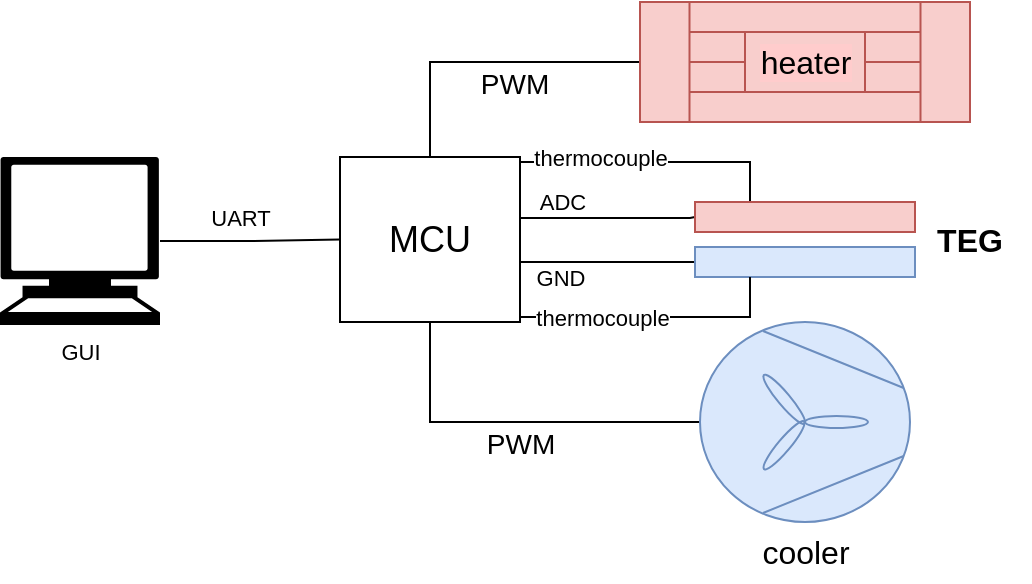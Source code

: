 <mxfile version="24.7.5">
  <diagram name="Page-1" id="c7558073-3199-34d8-9f00-42111426c3f3">
    <mxGraphModel dx="683" dy="398" grid="1" gridSize="10" guides="1" tooltips="1" connect="1" arrows="1" fold="1" page="1" pageScale="1" pageWidth="826" pageHeight="1169" background="none" math="0" shadow="0">
      <root>
        <mxCell id="0" />
        <mxCell id="1" parent="0" />
        <mxCell id="9HBcgen3dVJOL9bGBd_y-177" style="edgeStyle=orthogonalEdgeStyle;shape=connector;rounded=0;orthogonalLoop=1;jettySize=auto;html=1;exitX=1;exitY=0.75;exitDx=0;exitDy=0;entryX=0;entryY=0.5;entryDx=0;entryDy=0;strokeColor=default;align=center;verticalAlign=middle;fontFamily=Helvetica;fontSize=11;fontColor=default;labelBackgroundColor=default;endArrow=none;endFill=0;" edge="1" parent="1" source="9HBcgen3dVJOL9bGBd_y-156" target="9HBcgen3dVJOL9bGBd_y-161">
          <mxGeometry relative="1" as="geometry">
            <Array as="points">
              <mxPoint x="380" y="590" />
            </Array>
          </mxGeometry>
        </mxCell>
        <mxCell id="9HBcgen3dVJOL9bGBd_y-180" value="GND" style="edgeLabel;html=1;align=center;verticalAlign=middle;resizable=0;points=[];fontFamily=Helvetica;fontSize=11;fontColor=default;labelBackgroundColor=default;" vertex="1" connectable="0" parent="9HBcgen3dVJOL9bGBd_y-177">
          <mxGeometry x="-0.195" y="1" relative="1" as="geometry">
            <mxPoint x="-10" y="9" as="offset" />
          </mxGeometry>
        </mxCell>
        <mxCell id="9HBcgen3dVJOL9bGBd_y-178" style="edgeStyle=orthogonalEdgeStyle;shape=connector;rounded=0;orthogonalLoop=1;jettySize=auto;html=1;exitX=1;exitY=0.25;exitDx=0;exitDy=0;entryX=0;entryY=0.5;entryDx=0;entryDy=0;strokeColor=default;align=center;verticalAlign=middle;fontFamily=Helvetica;fontSize=11;fontColor=default;labelBackgroundColor=default;endArrow=none;endFill=0;" edge="1" parent="1" source="9HBcgen3dVJOL9bGBd_y-156" target="9HBcgen3dVJOL9bGBd_y-160">
          <mxGeometry relative="1" as="geometry">
            <Array as="points">
              <mxPoint x="380" y="568" />
              <mxPoint x="465" y="568" />
            </Array>
          </mxGeometry>
        </mxCell>
        <mxCell id="9HBcgen3dVJOL9bGBd_y-179" value="ADC" style="edgeLabel;html=1;align=center;verticalAlign=middle;resizable=0;points=[];fontFamily=Helvetica;fontSize=11;fontColor=default;labelBackgroundColor=default;" vertex="1" connectable="0" parent="9HBcgen3dVJOL9bGBd_y-178">
          <mxGeometry x="-0.05" y="1" relative="1" as="geometry">
            <mxPoint x="-16" y="-7" as="offset" />
          </mxGeometry>
        </mxCell>
        <mxCell id="9HBcgen3dVJOL9bGBd_y-156" value="&lt;font style=&quot;font-size: 18px;&quot;&gt;MCU&lt;/font&gt;" style="rounded=0;whiteSpace=wrap;html=1;labelBackgroundColor=default;fontSize=16;" vertex="1" parent="1">
          <mxGeometry x="290" y="537.5" width="90" height="82.5" as="geometry" />
        </mxCell>
        <mxCell id="9HBcgen3dVJOL9bGBd_y-157" style="edgeStyle=orthogonalEdgeStyle;shape=connector;rounded=0;orthogonalLoop=1;jettySize=auto;html=1;entryX=0.5;entryY=1;entryDx=0;entryDy=0;strokeColor=default;align=center;verticalAlign=middle;fontFamily=Helvetica;fontSize=16;fontColor=default;labelBackgroundColor=default;endArrow=none;endFill=0;" edge="1" parent="1" source="9HBcgen3dVJOL9bGBd_y-159" target="9HBcgen3dVJOL9bGBd_y-156">
          <mxGeometry relative="1" as="geometry" />
        </mxCell>
        <mxCell id="9HBcgen3dVJOL9bGBd_y-158" value="&lt;font style=&quot;font-size: 14px;&quot;&gt;PWM&lt;/font&gt;" style="edgeLabel;html=1;align=center;verticalAlign=middle;resizable=0;points=[];fontFamily=Helvetica;fontSize=16;fontColor=default;labelBackgroundColor=default;" vertex="1" connectable="0" parent="9HBcgen3dVJOL9bGBd_y-157">
          <mxGeometry x="0.029" y="-2" relative="1" as="geometry">
            <mxPoint x="5" y="12" as="offset" />
          </mxGeometry>
        </mxCell>
        <mxCell id="9HBcgen3dVJOL9bGBd_y-159" value="" style="verticalLabelPosition=bottom;outlineConnect=0;align=center;dashed=0;html=1;verticalAlign=top;shape=mxgraph.pid2misc.fan;fanType=common;fontSize=16;fillColor=#dae8fc;strokeColor=#6c8ebf;" vertex="1" parent="1">
          <mxGeometry x="470" y="620" width="105" height="100" as="geometry" />
        </mxCell>
        <mxCell id="9HBcgen3dVJOL9bGBd_y-194" style="edgeStyle=orthogonalEdgeStyle;shape=connector;rounded=0;orthogonalLoop=1;jettySize=auto;html=1;exitX=0.25;exitY=0;exitDx=0;exitDy=0;entryX=1;entryY=0;entryDx=0;entryDy=0;strokeColor=default;align=center;verticalAlign=middle;fontFamily=Helvetica;fontSize=11;fontColor=default;labelBackgroundColor=default;endArrow=none;endFill=0;" edge="1" parent="1" source="9HBcgen3dVJOL9bGBd_y-160" target="9HBcgen3dVJOL9bGBd_y-156">
          <mxGeometry relative="1" as="geometry" />
        </mxCell>
        <mxCell id="9HBcgen3dVJOL9bGBd_y-195" value="thermocouple" style="edgeLabel;html=1;align=center;verticalAlign=middle;resizable=0;points=[];fontFamily=Helvetica;fontSize=11;fontColor=default;labelBackgroundColor=default;" vertex="1" connectable="0" parent="9HBcgen3dVJOL9bGBd_y-194">
          <mxGeometry x="-0.108" y="-1" relative="1" as="geometry">
            <mxPoint x="-34" y="-1" as="offset" />
          </mxGeometry>
        </mxCell>
        <mxCell id="9HBcgen3dVJOL9bGBd_y-160" value="" style="rounded=0;whiteSpace=wrap;html=1;fontSize=16;fillColor=#f8cecc;strokeColor=#b85450;" vertex="1" parent="1">
          <mxGeometry x="467.5" y="560" width="110" height="15" as="geometry" />
        </mxCell>
        <mxCell id="9HBcgen3dVJOL9bGBd_y-161" value="" style="rounded=0;whiteSpace=wrap;html=1;fontSize=16;fillColor=#dae8fc;strokeColor=#6c8ebf;" vertex="1" parent="1">
          <mxGeometry x="467.5" y="582.5" width="110" height="15" as="geometry" />
        </mxCell>
        <mxCell id="9HBcgen3dVJOL9bGBd_y-162" style="edgeStyle=orthogonalEdgeStyle;shape=connector;rounded=0;orthogonalLoop=1;jettySize=auto;html=1;entryX=0.5;entryY=0;entryDx=0;entryDy=0;strokeColor=default;align=center;verticalAlign=middle;fontFamily=Helvetica;fontSize=16;fontColor=default;labelBackgroundColor=default;endArrow=none;endFill=0;" edge="1" parent="1" source="9HBcgen3dVJOL9bGBd_y-164" target="9HBcgen3dVJOL9bGBd_y-156">
          <mxGeometry relative="1" as="geometry" />
        </mxCell>
        <mxCell id="9HBcgen3dVJOL9bGBd_y-163" value="&lt;font style=&quot;font-size: 14px;&quot;&gt;PWM&lt;/font&gt;" style="edgeLabel;html=1;align=center;verticalAlign=middle;resizable=0;points=[];fontFamily=Helvetica;fontSize=16;fontColor=default;labelBackgroundColor=default;" vertex="1" connectable="0" parent="9HBcgen3dVJOL9bGBd_y-162">
          <mxGeometry x="-0.011" y="-1" relative="1" as="geometry">
            <mxPoint x="12" y="11" as="offset" />
          </mxGeometry>
        </mxCell>
        <mxCell id="9HBcgen3dVJOL9bGBd_y-164" value="" style="shape=mxgraph.pid.heat_exchangers.heat_exchanger_(straight_tubes);html=1;pointerEvents=1;align=center;verticalLabelPosition=bottom;verticalAlign=top;dashed=0;fontFamily=Helvetica;fontSize=16;labelBackgroundColor=default;fillColor=#f8cecc;strokeColor=#b85450;" vertex="1" parent="1">
          <mxGeometry x="440" y="460" width="165" height="60" as="geometry" />
        </mxCell>
        <mxCell id="9HBcgen3dVJOL9bGBd_y-165" value="heater" style="text;html=1;align=center;verticalAlign=middle;whiteSpace=wrap;rounded=0;fontFamily=Helvetica;fontSize=16;labelBackgroundColor=#FFCCCC;fillColor=#f8cecc;strokeColor=#b85450;" vertex="1" parent="1">
          <mxGeometry x="492.5" y="475" width="60" height="30" as="geometry" />
        </mxCell>
        <mxCell id="9HBcgen3dVJOL9bGBd_y-166" value="cooler" style="text;html=1;align=center;verticalAlign=middle;whiteSpace=wrap;rounded=0;fontFamily=Helvetica;fontSize=16;fontColor=default;labelBackgroundColor=default;" vertex="1" parent="1">
          <mxGeometry x="492.5" y="720" width="60" height="30" as="geometry" />
        </mxCell>
        <mxCell id="9HBcgen3dVJOL9bGBd_y-167" value="&lt;b&gt;TEG&lt;/b&gt;" style="text;html=1;align=center;verticalAlign=middle;whiteSpace=wrap;rounded=0;fontFamily=Helvetica;fontSize=16;fontColor=default;labelBackgroundColor=default;" vertex="1" parent="1">
          <mxGeometry x="575" y="563.75" width="60" height="30" as="geometry" />
        </mxCell>
        <mxCell id="9HBcgen3dVJOL9bGBd_y-182" style="edgeStyle=orthogonalEdgeStyle;shape=connector;rounded=0;orthogonalLoop=1;jettySize=auto;html=1;entryX=0;entryY=0.5;entryDx=0;entryDy=0;strokeColor=default;align=center;verticalAlign=middle;fontFamily=Helvetica;fontSize=11;fontColor=default;labelBackgroundColor=default;endArrow=none;endFill=0;" edge="1" parent="1" source="9HBcgen3dVJOL9bGBd_y-181" target="9HBcgen3dVJOL9bGBd_y-156">
          <mxGeometry relative="1" as="geometry" />
        </mxCell>
        <mxCell id="9HBcgen3dVJOL9bGBd_y-183" value="UART" style="edgeLabel;html=1;align=center;verticalAlign=middle;resizable=0;points=[];fontFamily=Helvetica;fontSize=11;fontColor=default;labelBackgroundColor=default;" vertex="1" connectable="0" parent="9HBcgen3dVJOL9bGBd_y-182">
          <mxGeometry x="-0.184" y="-2" relative="1" as="geometry">
            <mxPoint x="3" y="-14" as="offset" />
          </mxGeometry>
        </mxCell>
        <mxCell id="9HBcgen3dVJOL9bGBd_y-181" value="GUI" style="shape=mxgraph.signs.tech.computer;html=1;pointerEvents=1;fillColor=#000000;strokeColor=none;verticalLabelPosition=bottom;verticalAlign=top;align=center;fontFamily=Helvetica;fontSize=11;fontColor=default;labelBackgroundColor=default;" vertex="1" parent="1">
          <mxGeometry x="120" y="537.5" width="80" height="84" as="geometry" />
        </mxCell>
        <mxCell id="9HBcgen3dVJOL9bGBd_y-193" style="edgeStyle=orthogonalEdgeStyle;shape=connector;rounded=0;orthogonalLoop=1;jettySize=auto;html=1;exitX=0.25;exitY=1;exitDx=0;exitDy=0;entryX=1;entryY=1;entryDx=0;entryDy=0;strokeColor=default;align=center;verticalAlign=middle;fontFamily=Helvetica;fontSize=11;fontColor=default;labelBackgroundColor=default;endArrow=none;endFill=0;" edge="1" parent="1" source="9HBcgen3dVJOL9bGBd_y-161" target="9HBcgen3dVJOL9bGBd_y-156">
          <mxGeometry relative="1" as="geometry" />
        </mxCell>
        <mxCell id="9HBcgen3dVJOL9bGBd_y-197" value="thermocouple" style="edgeLabel;html=1;align=center;verticalAlign=middle;resizable=0;points=[];fontFamily=Helvetica;fontSize=11;fontColor=default;labelBackgroundColor=default;" vertex="1" connectable="0" parent="9HBcgen3dVJOL9bGBd_y-193">
          <mxGeometry x="0.217" relative="1" as="geometry">
            <mxPoint x="-11" as="offset" />
          </mxGeometry>
        </mxCell>
      </root>
    </mxGraphModel>
  </diagram>
</mxfile>
